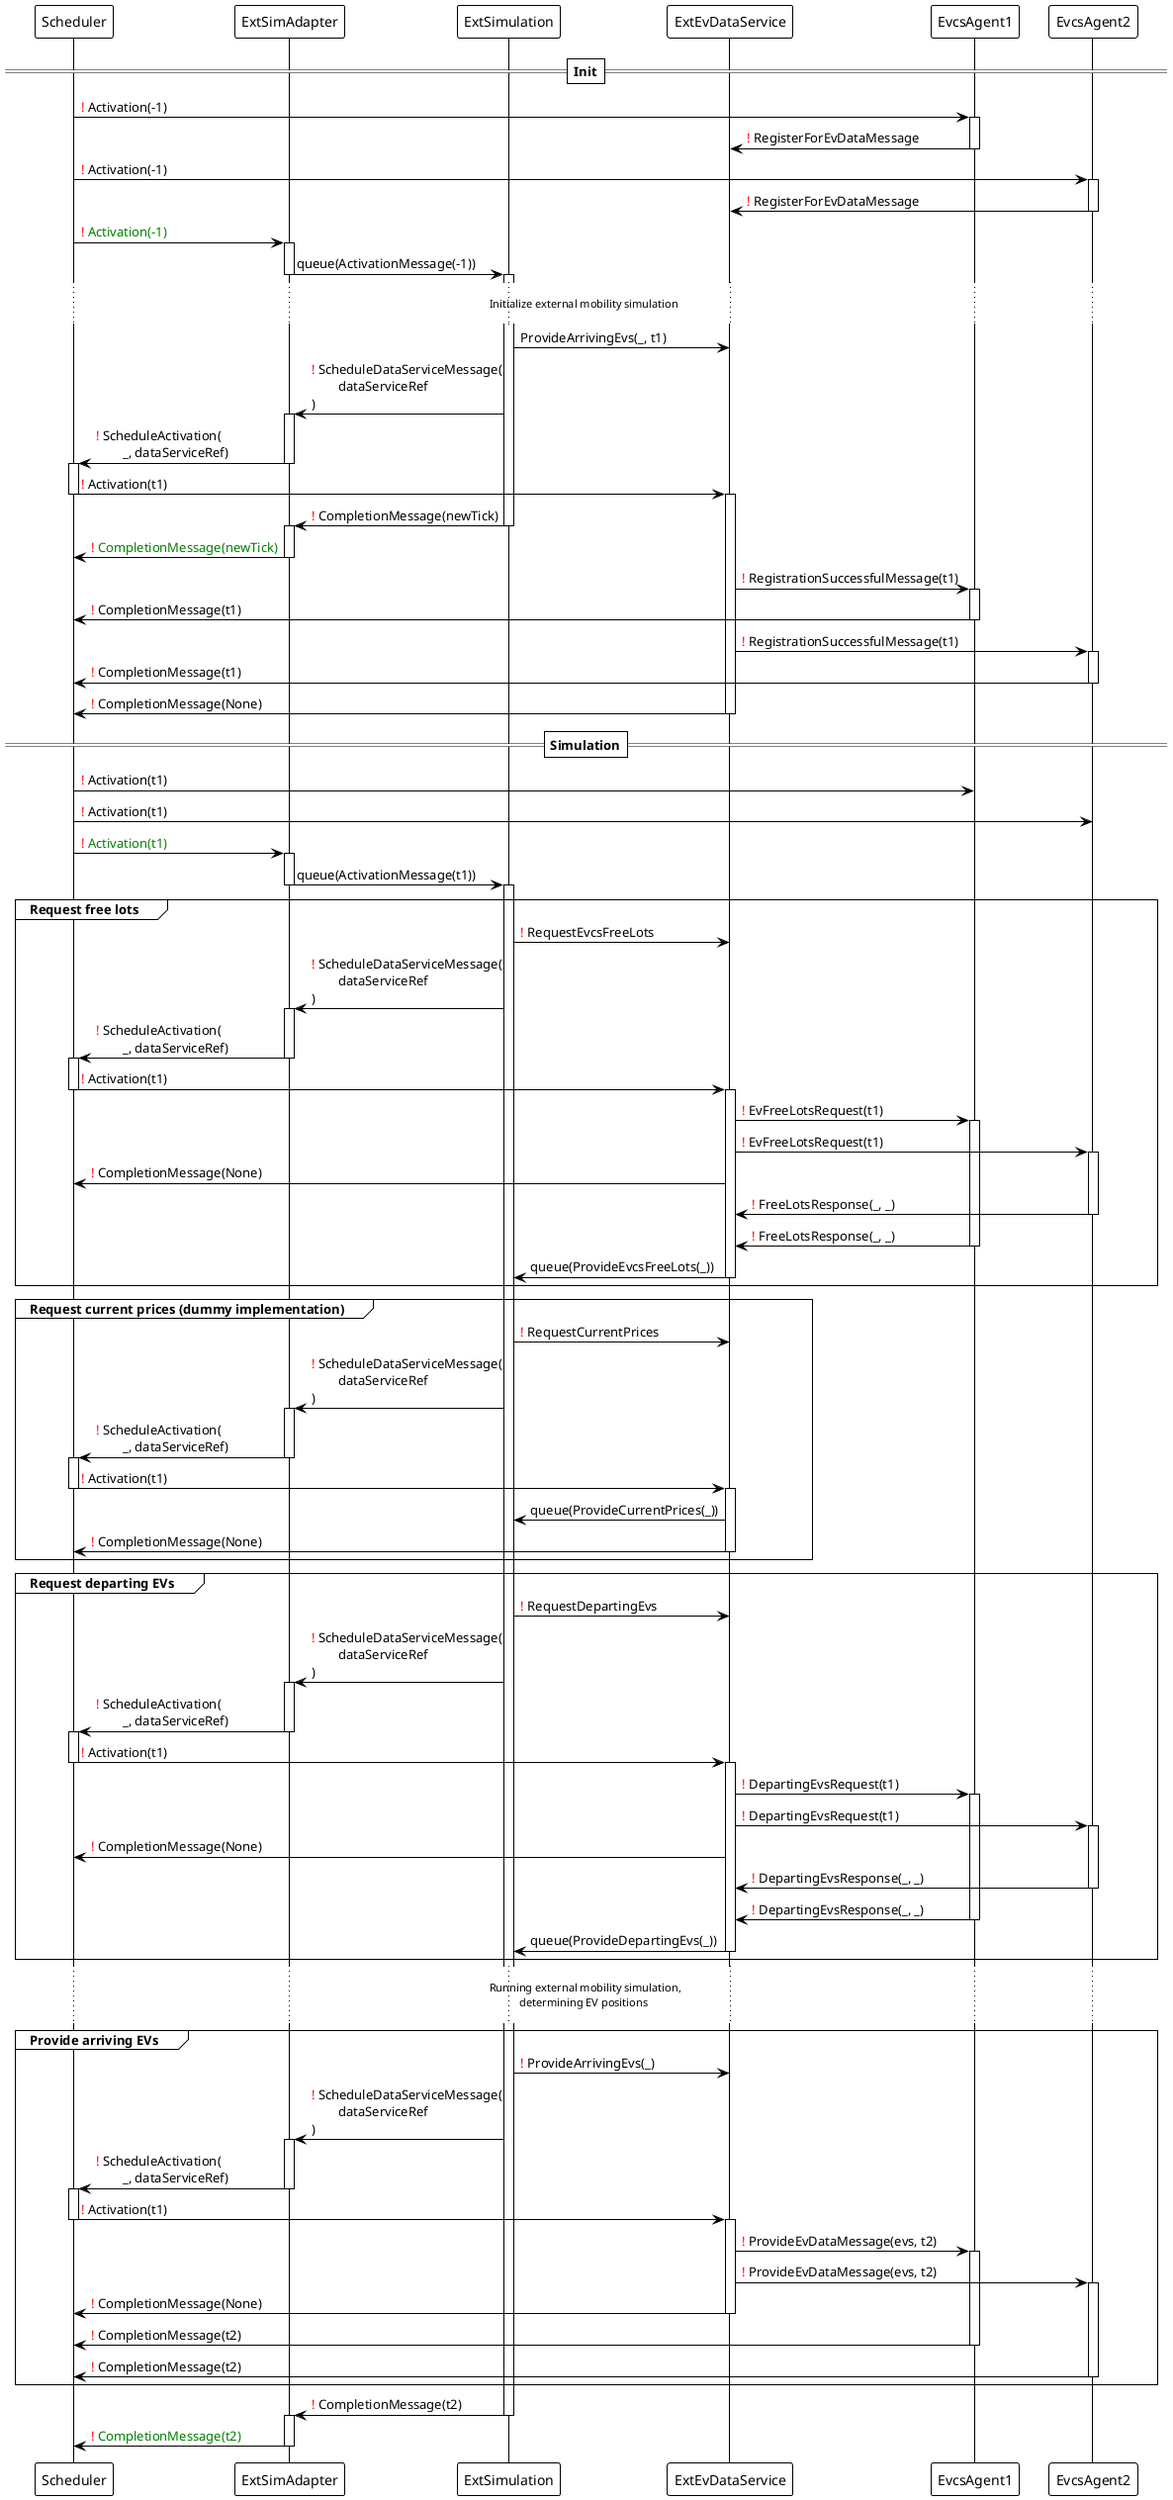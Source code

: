 @startuml

!theme plain

participant Scheduler
participant ExtSimAdapter
participant ExtSimulation
participant ExtEvDataService
participant EvcsAgent1
participant EvcsAgent2

==Init==
Scheduler -> EvcsAgent1: <font color=red>!</font> Activation(-1)
activate EvcsAgent1

EvcsAgent1 -> ExtEvDataService: <font color=red>!</font> RegisterForEvDataMessage
deactivate EvcsAgent1

Scheduler -> EvcsAgent2: <font color=red>!</font> Activation(-1)
activate EvcsAgent2

EvcsAgent2 -> ExtEvDataService: <font color=red>!</font> RegisterForEvDataMessage
deactivate EvcsAgent2

Scheduler -> ExtSimAdapter: <font color=red>!</font> <font color=green>Activation(-1)</font>
activate ExtSimAdapter

ExtSimAdapter -> ExtSimulation: queue(ActivationMessage(-1))
deactivate ExtSimAdapter
activate ExtSimulation

... Initialize external mobility simulation ...
ExtSimulation -> ExtEvDataService: ProvideArrivingEvs(_, t1)

ExtSimulation -> ExtSimAdapter: <font color=red>!</font> ScheduleDataServiceMessage(\n\tdataServiceRef\n)
activate ExtSimAdapter

ExtSimAdapter -> Scheduler: <font color=red>!</font> ScheduleActivation(\n\t_, dataServiceRef)
deactivate ExtSimAdapter
activate Scheduler

Scheduler -> ExtEvDataService: <font color=red>!</font> Activation(t1)
deactivate Scheduler
activate ExtEvDataService

ExtSimulation -> ExtSimAdapter: <font color=red>!</font> CompletionMessage(newTick)
deactivate ExtSimulation
activate ExtSimAdapter

ExtSimAdapter -> Scheduler: <font color=red>!</font> <font color=green>CompletionMessage(newTick)</font>
deactivate ExtSimAdapter

ExtEvDataService -> EvcsAgent1: <font color=red>!</font> RegistrationSuccessfulMessage(t1)
activate EvcsAgent1

EvcsAgent1 -> Scheduler: <font color=red>!</font> CompletionMessage(t1)
deactivate EvcsAgent1

ExtEvDataService -> EvcsAgent2: <font color=red>!</font> RegistrationSuccessfulMessage(t1)
activate EvcsAgent2

EvcsAgent2 -> Scheduler: <font color=red>!</font> CompletionMessage(t1)
deactivate EvcsAgent2

ExtEvDataService -> Scheduler: <font color=red>!</font> CompletionMessage(None)
deactivate ExtEvDataService

==Simulation==
Scheduler -> EvcsAgent1: <font color=red>!</font> Activation(t1)
Scheduler -> EvcsAgent2: <font color=red>!</font> Activation(t1)

Scheduler -> ExtSimAdapter: <font color=red>!</font> <font color=green>Activation(t1)</font>
activate ExtSimAdapter

ExtSimAdapter -> ExtSimulation: queue(ActivationMessage(t1))
deactivate ExtSimAdapter
activate ExtSimulation

group Request free lots
    ExtSimulation -> ExtEvDataService: <font color=red>!</font> RequestEvcsFreeLots

    ExtSimulation -> ExtSimAdapter: <font color=red>!</font> ScheduleDataServiceMessage(\n\tdataServiceRef\n)
    activate ExtSimAdapter

    ExtSimAdapter -> Scheduler: <font color=red>!</font> ScheduleActivation(\n\t_, dataServiceRef)
    deactivate ExtSimAdapter
    activate Scheduler

    Scheduler -> ExtEvDataService: <font color=red>!</font> Activation(t1)
    deactivate Scheduler
    activate ExtEvDataService

    ExtEvDataService -> EvcsAgent1: <font color=red>!</font> EvFreeLotsRequest(t1)
    activate EvcsAgent1

    ExtEvDataService -> EvcsAgent2: <font color=red>!</font> EvFreeLotsRequest(t1)
    activate EvcsAgent2

    ExtEvDataService -> Scheduler: <font color=red>!</font> CompletionMessage(None)

    EvcsAgent2 -> ExtEvDataService: <font color=red>!</font> FreeLotsResponse(_, _)
    deactivate EvcsAgent2

    EvcsAgent1 -> ExtEvDataService: <font color=red>!</font> FreeLotsResponse(_, _)
    deactivate EvcsAgent1

    ExtEvDataService -> ExtSimulation: queue(ProvideEvcsFreeLots(_))
    deactivate ExtEvDataService
end

group Request current prices (dummy implementation)
    ExtSimulation -> ExtEvDataService: <font color=red>!</font> RequestCurrentPrices

    ExtSimulation -> ExtSimAdapter: <font color=red>!</font> ScheduleDataServiceMessage(\n\tdataServiceRef\n)
    activate ExtSimAdapter

    ExtSimAdapter -> Scheduler: <font color=red>!</font> ScheduleActivation(\n\t_, dataServiceRef)
    deactivate ExtSimAdapter
    activate Scheduler

    Scheduler -> ExtEvDataService: <font color=red>!</font> Activation(t1)
    deactivate Scheduler
    activate ExtEvDataService

    ExtEvDataService -> ExtSimulation: queue(ProvideCurrentPrices(_))

    ExtEvDataService -> Scheduler: <font color=red>!</font> CompletionMessage(None)

    deactivate ExtEvDataService
end

group Request departing EVs
    ExtSimulation -> ExtEvDataService: <font color=red>!</font> RequestDepartingEvs

    ExtSimulation -> ExtSimAdapter: <font color=red>!</font> ScheduleDataServiceMessage(\n\tdataServiceRef\n)
    activate ExtSimAdapter

    ExtSimAdapter -> Scheduler: <font color=red>!</font> ScheduleActivation(\n\t_, dataServiceRef)
    deactivate ExtSimAdapter
    activate Scheduler

    Scheduler -> ExtEvDataService: <font color=red>!</font> Activation(t1)
    deactivate Scheduler
    activate ExtEvDataService

    ExtEvDataService -> EvcsAgent1: <font color=red>!</font> DepartingEvsRequest(t1)
    activate EvcsAgent1

    ExtEvDataService -> EvcsAgent2: <font color=red>!</font> DepartingEvsRequest(t1)
    activate EvcsAgent2

    ExtEvDataService -> Scheduler: <font color=red>!</font> CompletionMessage(None)

    EvcsAgent2 -> ExtEvDataService: <font color=red>!</font> DepartingEvsResponse(_, _)
    deactivate EvcsAgent2

    EvcsAgent1 -> ExtEvDataService: <font color=red>!</font> DepartingEvsResponse(_, _)
    deactivate EvcsAgent1

    ExtEvDataService -> ExtSimulation: queue(ProvideDepartingEvs(_))
    deactivate ExtEvDataService
end

... Running external mobility simulation,\n determining EV positions ...

group Provide arriving EVs
    ExtSimulation -> ExtEvDataService: <font color=red>!</font> ProvideArrivingEvs(_)
    ExtSimulation -> ExtSimAdapter: <font color=red>!</font> ScheduleDataServiceMessage(\n\tdataServiceRef\n)
    activate ExtSimAdapter

    ExtSimAdapter -> Scheduler: <font color=red>!</font> ScheduleActivation(\n\t_, dataServiceRef)
    deactivate ExtSimAdapter
    activate Scheduler

    Scheduler -> ExtEvDataService: <font color=red>!</font> Activation(t1)
    deactivate Scheduler
    activate ExtEvDataService

    ExtEvDataService -> EvcsAgent1: <font color=red>!</font> ProvideEvDataMessage(evs, t2)
    activate EvcsAgent1

    ExtEvDataService -> EvcsAgent2: <font color=red>!</font> ProvideEvDataMessage(evs, t2)
    activate EvcsAgent2

    ExtEvDataService -> Scheduler: <font color=red>!</font> CompletionMessage(None)
    deactivate ExtEvDataService

    EvcsAgent1 -> Scheduler: <font color=red>!</font> CompletionMessage(t2)
    deactivate EvcsAgent1

    EvcsAgent2 -> Scheduler: <font color=red>!</font> CompletionMessage(t2)
    deactivate EvcsAgent2
end

ExtSimulation -> ExtSimAdapter: <font color=red>!</font> CompletionMessage(t2)
deactivate ExtSimulation
activate ExtSimAdapter

ExtSimAdapter -> Scheduler: <font color=red>!</font> <font color=green>CompletionMessage(t2)</font>
deactivate ExtSimAdapter

@enduml